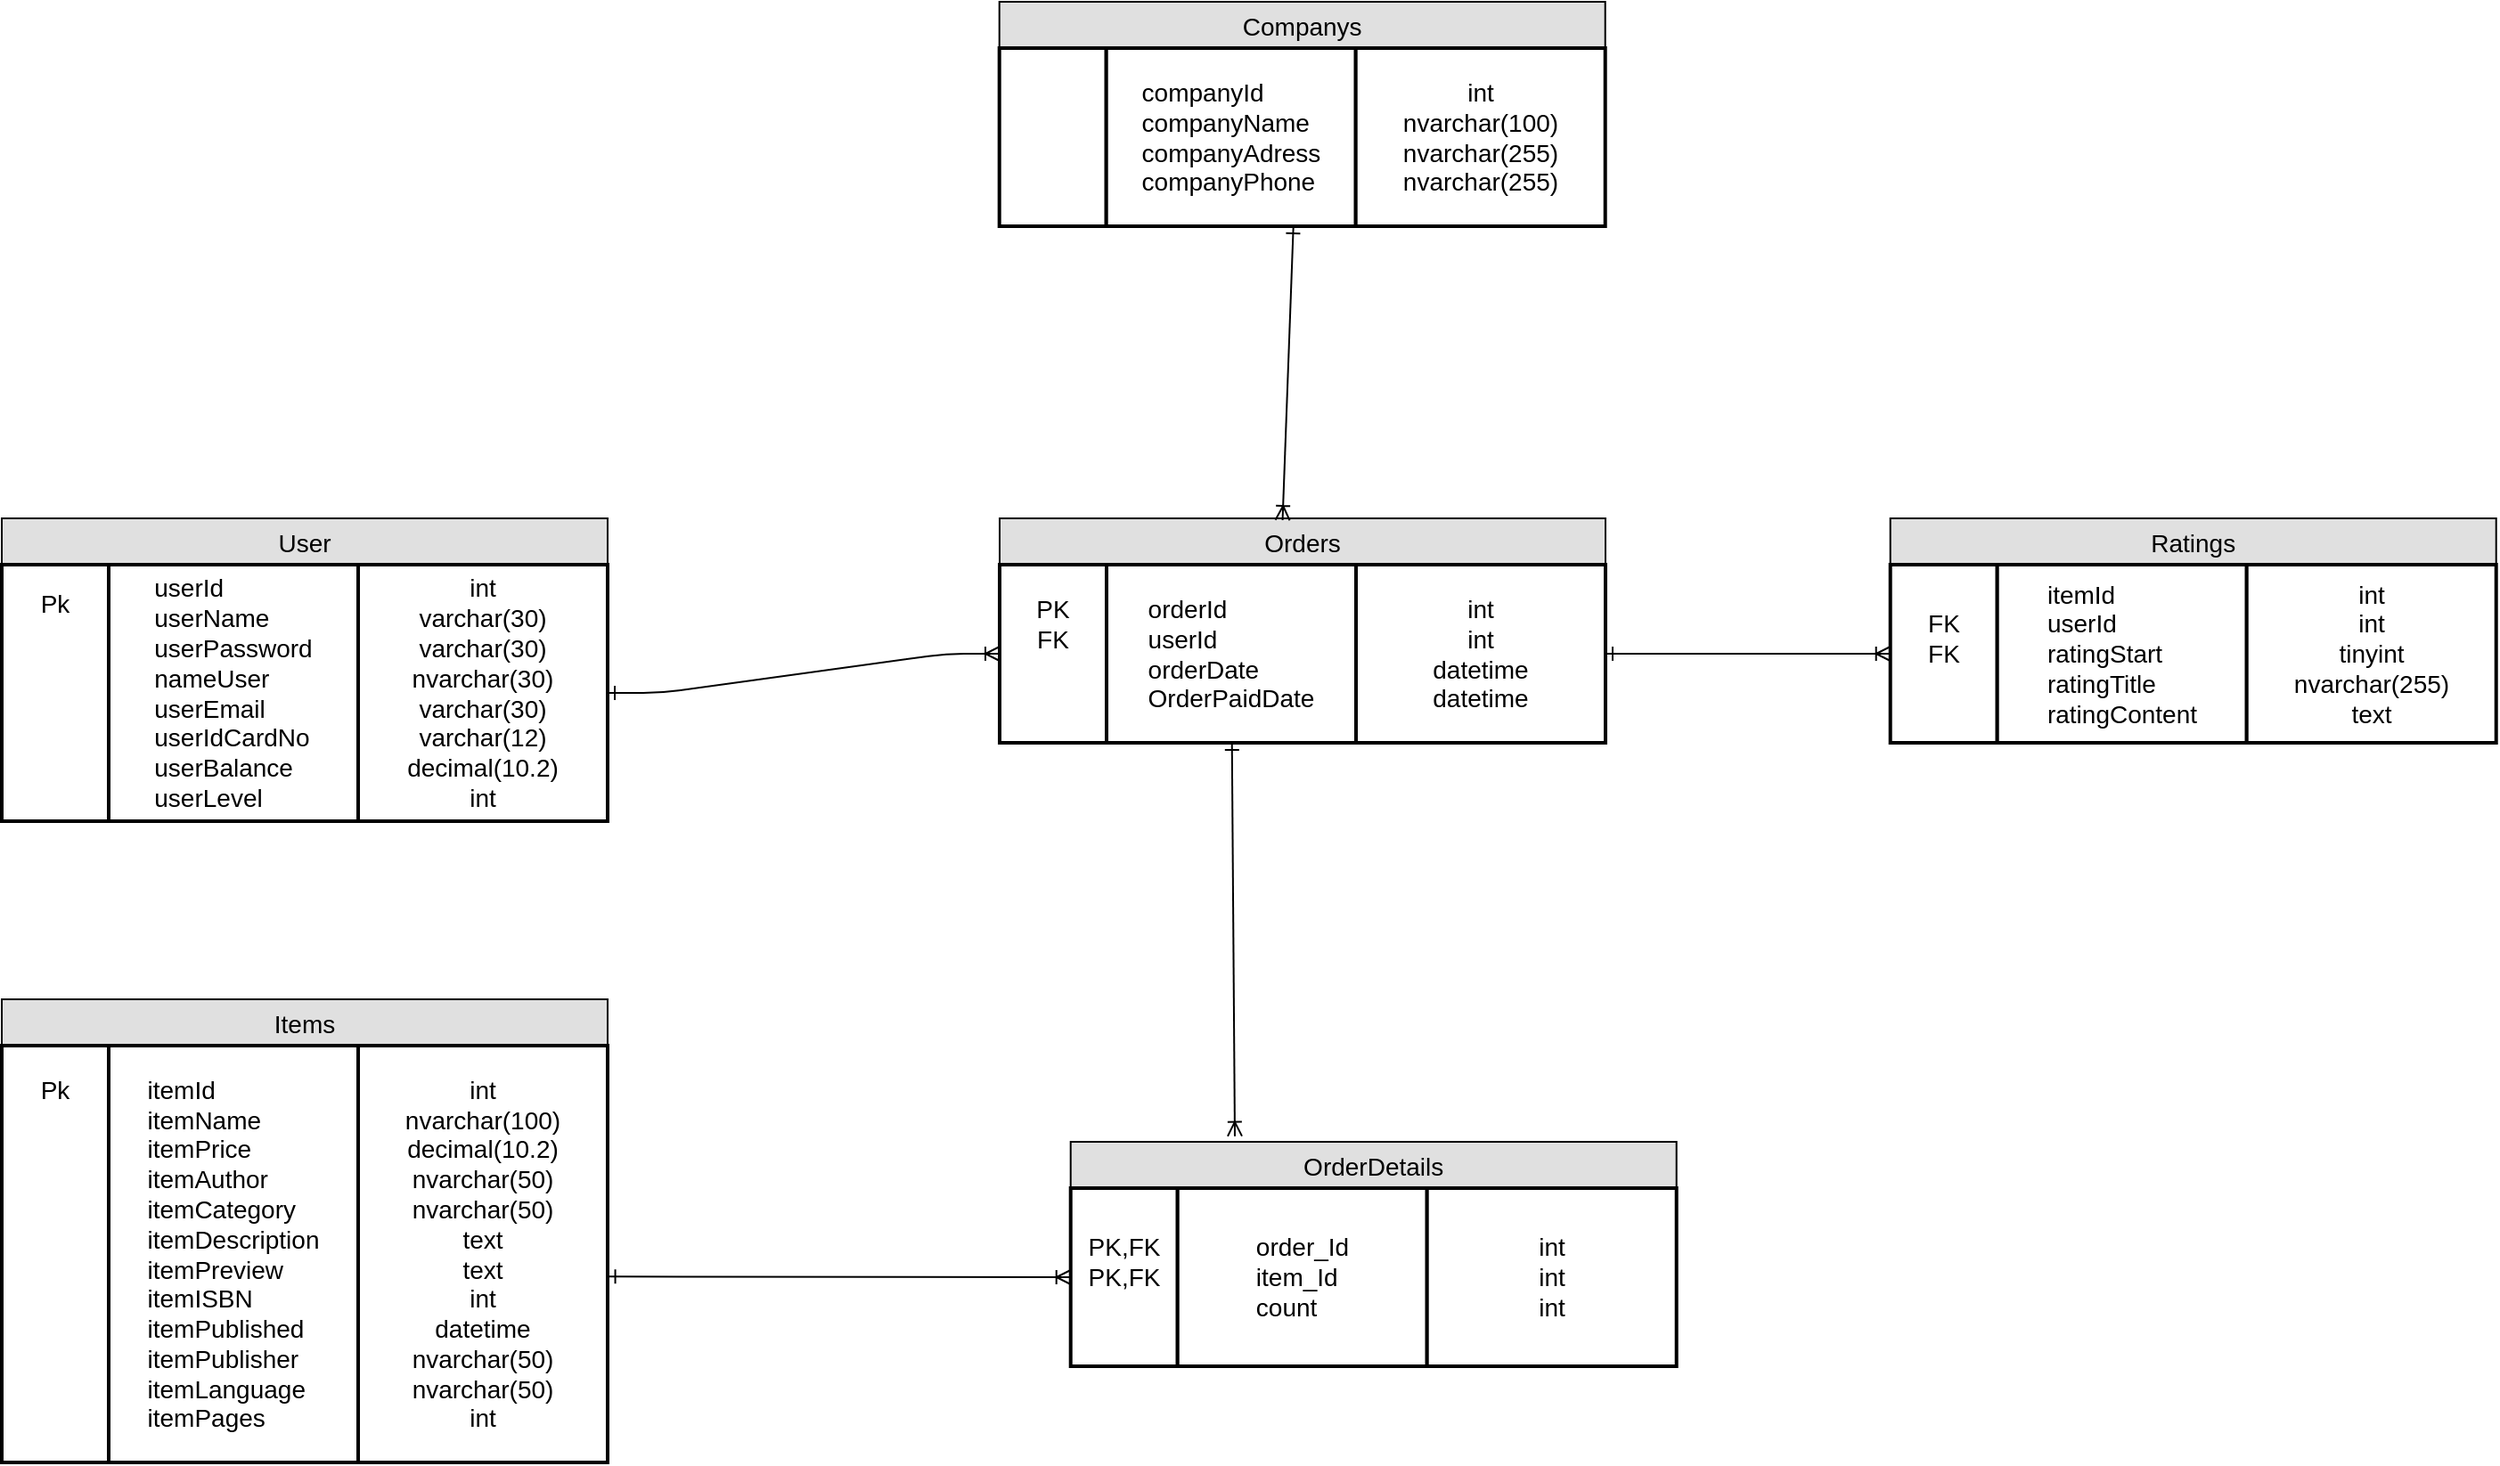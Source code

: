 <mxfile version="10.6.6" type="device"><diagram id="H6oL9b2vd_aFE2yaC4DL" name="Page-1"><mxGraphModel dx="988" dy="1701" grid="1" gridSize="10" guides="1" tooltips="1" connect="1" arrows="1" fold="1" page="1" pageScale="1" pageWidth="827" pageHeight="1169" math="0" shadow="0"><root><mxCell id="0"/><mxCell id="1" parent="0"/><mxCell id="TEdLREAjGQqQcRrzh5po-1" value="User" style="text;align=center;verticalAlign=middle;spacingLeft=4;spacingRight=4;strokeColor=#000000;fillColor=#e0e0e0;rotatable=0;points=[[0,0.5],[1,0.5]];portConstraint=eastwest;fontSize=14;" parent="1" vertex="1"><mxGeometry x="180" y="80" width="340" height="26" as="geometry"/></mxCell><mxCell id="TEdLREAjGQqQcRrzh5po-3" value="Pk&lt;br&gt;&lt;br&gt;&lt;br&gt;&lt;br&gt;&lt;br&gt;&lt;br&gt;&lt;br&gt;" style="strokeWidth=2;whiteSpace=wrap;html=1;align=center;fontSize=14;" parent="1" vertex="1"><mxGeometry x="180" y="106" width="60" height="144" as="geometry"/></mxCell><mxCell id="TEdLREAjGQqQcRrzh5po-5" value="&lt;div style=&quot;text-align: left&quot;&gt;&lt;span&gt;userId&lt;/span&gt;&lt;br&gt;&lt;/div&gt;&lt;div style=&quot;text-align: left&quot;&gt;&lt;span&gt;userName&lt;/span&gt;&lt;span&gt;&lt;br&gt;&lt;/span&gt;&lt;/div&gt;&lt;div style=&quot;text-align: left&quot;&gt;&lt;span&gt;userPassword&lt;/span&gt;&lt;span&gt;&lt;br&gt;&lt;/span&gt;&lt;/div&gt;&lt;div style=&quot;text-align: left&quot;&gt;&lt;span&gt;nameUser&lt;/span&gt;&lt;span&gt;&lt;br&gt;&lt;/span&gt;&lt;/div&gt;&lt;div style=&quot;text-align: left&quot;&gt;&lt;span&gt;userEmail&lt;/span&gt;&lt;span&gt;&lt;br&gt;&lt;/span&gt;&lt;/div&gt;&lt;div style=&quot;text-align: left&quot;&gt;&lt;span&gt;userIdCardNo&lt;/span&gt;&lt;span&gt;&lt;br&gt;&lt;/span&gt;&lt;/div&gt;&lt;div style=&quot;text-align: left&quot;&gt;&lt;span&gt;userBalance&lt;/span&gt;&lt;span&gt;&lt;br&gt;&lt;/span&gt;&lt;/div&gt;&lt;div style=&quot;text-align: left&quot;&gt;&lt;span&gt;userLevel&lt;/span&gt;&lt;span&gt;&lt;br&gt;&lt;/span&gt;&lt;/div&gt;" style="strokeWidth=2;whiteSpace=wrap;html=1;align=center;fontSize=14;" parent="1" vertex="1"><mxGeometry x="240" y="106" width="140" height="144" as="geometry"/></mxCell><mxCell id="TEdLREAjGQqQcRrzh5po-6" value="int&lt;br&gt;varchar(30)&lt;br&gt;varchar(30)&lt;br&gt;nvarchar(30)&lt;br&gt;varchar(30)&lt;br&gt;varchar(12)&lt;br&gt;decimal(10.2)&lt;br&gt;int&lt;br&gt;" style="strokeWidth=2;whiteSpace=wrap;html=1;align=center;fontSize=14;" parent="1" vertex="1"><mxGeometry x="380" y="106" width="140" height="144" as="geometry"/></mxCell><mxCell id="TEdLREAjGQqQcRrzh5po-7" value="Orders" style="text;align=center;verticalAlign=middle;spacingLeft=4;spacingRight=4;strokeColor=#000000;fillColor=#e0e0e0;rotatable=0;points=[[0,0.5],[1,0.5]];portConstraint=eastwest;fontSize=14;" parent="1" vertex="1"><mxGeometry x="740" y="80" width="340" height="26" as="geometry"/></mxCell><mxCell id="TEdLREAjGQqQcRrzh5po-8" value="&lt;br&gt;&lt;br&gt;PK&lt;br&gt;FK&lt;br&gt;&lt;br&gt;&lt;br&gt;&lt;br&gt;&lt;br&gt;" style="strokeWidth=2;whiteSpace=wrap;html=1;align=center;fontSize=14;" parent="1" vertex="1"><mxGeometry x="740" y="106" width="60" height="100" as="geometry"/></mxCell><mxCell id="TEdLREAjGQqQcRrzh5po-9" value="&lt;div style=&quot;text-align: left&quot;&gt;&lt;span&gt;&lt;br&gt;&lt;/span&gt;&lt;/div&gt;&lt;div style=&quot;text-align: left&quot;&gt;&lt;span&gt;orderId&lt;/span&gt;&lt;br&gt;&lt;/div&gt;&lt;div style=&quot;text-align: left&quot;&gt;&lt;span&gt;userId&lt;/span&gt;&lt;span&gt;&lt;br&gt;&lt;/span&gt;&lt;/div&gt;&lt;div style=&quot;text-align: left&quot;&gt;&lt;span&gt;orderDate&lt;/span&gt;&lt;span&gt;&lt;br&gt;&lt;/span&gt;&lt;/div&gt;&lt;div style=&quot;text-align: left&quot;&gt;&lt;span&gt;OrderPaidDate&lt;/span&gt;&lt;span&gt;&lt;br&gt;&lt;/span&gt;&lt;/div&gt;&lt;div style=&quot;text-align: left&quot;&gt;&lt;span&gt;&lt;br&gt;&lt;/span&gt;&lt;/div&gt;" style="strokeWidth=2;whiteSpace=wrap;html=1;align=center;fontSize=14;" parent="1" vertex="1"><mxGeometry x="800" y="106" width="140" height="100" as="geometry"/></mxCell><mxCell id="TEdLREAjGQqQcRrzh5po-10" value="int&lt;br&gt;int&lt;br&gt;datetime&lt;br&gt;datetime&lt;br&gt;" style="strokeWidth=2;whiteSpace=wrap;html=1;align=center;fontSize=14;" parent="1" vertex="1"><mxGeometry x="940" y="106" width="140" height="100" as="geometry"/></mxCell><mxCell id="TEdLREAjGQqQcRrzh5po-11" value="OrderDetails" style="text;align=center;verticalAlign=middle;spacingLeft=4;spacingRight=4;strokeColor=#000000;fillColor=#e0e0e0;rotatable=0;points=[[0,0.5],[1,0.5]];portConstraint=eastwest;fontSize=14;" parent="1" vertex="1"><mxGeometry x="779.853" y="430" width="340" height="26" as="geometry"/></mxCell><mxCell id="TEdLREAjGQqQcRrzh5po-12" value="PK,FK&lt;br&gt;PK,FK&lt;br&gt;&lt;br&gt;" style="strokeWidth=2;whiteSpace=wrap;html=1;align=center;fontSize=14;" parent="1" vertex="1"><mxGeometry x="779.853" y="456" width="60" height="100" as="geometry"/></mxCell><mxCell id="TEdLREAjGQqQcRrzh5po-13" value="&lt;div style=&quot;text-align: left&quot;&gt;&lt;span&gt;order_Id&lt;/span&gt;&lt;br&gt;&lt;/div&gt;&lt;div style=&quot;text-align: left&quot;&gt;&lt;span&gt;item_Id&lt;/span&gt;&lt;span&gt;&lt;br&gt;&lt;/span&gt;&lt;/div&gt;&lt;div style=&quot;text-align: left&quot;&gt;&lt;span&gt;count&lt;/span&gt;&lt;span&gt;&lt;br&gt;&lt;/span&gt;&lt;/div&gt;" style="strokeWidth=2;whiteSpace=wrap;html=1;align=center;fontSize=14;" parent="1" vertex="1"><mxGeometry x="839.853" y="456" width="140" height="100" as="geometry"/></mxCell><mxCell id="TEdLREAjGQqQcRrzh5po-14" value="int&lt;br&gt;int&lt;br&gt;int&lt;br&gt;" style="strokeWidth=2;whiteSpace=wrap;html=1;align=center;fontSize=14;" parent="1" vertex="1"><mxGeometry x="979.853" y="456" width="140" height="100" as="geometry"/></mxCell><mxCell id="TEdLREAjGQqQcRrzh5po-15" value="Items" style="text;align=center;verticalAlign=middle;spacingLeft=4;spacingRight=4;strokeColor=#000000;fillColor=#e0e0e0;rotatable=0;points=[[0,0.5],[1,0.5]];portConstraint=eastwest;fontSize=14;" parent="1" vertex="1"><mxGeometry x="180" y="350" width="340" height="26" as="geometry"/></mxCell><mxCell id="TEdLREAjGQqQcRrzh5po-16" value="Pk&lt;br&gt;&lt;br&gt;&lt;br&gt;&lt;br&gt;&lt;br&gt;&lt;br&gt;&lt;br&gt;&lt;br&gt;&lt;br&gt;&lt;br&gt;&lt;br&gt;&lt;br&gt;" style="strokeWidth=2;whiteSpace=wrap;html=1;align=center;fontSize=14;" parent="1" vertex="1"><mxGeometry x="180" y="376" width="60" height="234" as="geometry"/></mxCell><mxCell id="TEdLREAjGQqQcRrzh5po-17" value="&lt;div style=&quot;text-align: left&quot;&gt;&lt;span&gt;itemId&lt;/span&gt;&lt;br&gt;&lt;/div&gt;&lt;div style=&quot;text-align: left&quot;&gt;&lt;span&gt;itemName&lt;/span&gt;&lt;span&gt;&lt;br&gt;&lt;/span&gt;&lt;/div&gt;&lt;div style=&quot;text-align: left&quot;&gt;&lt;span&gt;itemPrice&lt;/span&gt;&lt;span&gt;&lt;br&gt;&lt;/span&gt;&lt;/div&gt;&lt;div style=&quot;text-align: left&quot;&gt;&lt;span&gt;itemAuthor&lt;/span&gt;&lt;span&gt;&lt;br&gt;&lt;/span&gt;&lt;/div&gt;&lt;div style=&quot;text-align: left&quot;&gt;&lt;span&gt;itemCategory&lt;/span&gt;&lt;span&gt;&lt;br&gt;&lt;/span&gt;&lt;/div&gt;&lt;div style=&quot;text-align: left&quot;&gt;&lt;span&gt;itemDescription&lt;/span&gt;&lt;span&gt;&lt;br&gt;&lt;/span&gt;&lt;/div&gt;&lt;div style=&quot;text-align: left&quot;&gt;&lt;span&gt;itemPreview&lt;/span&gt;&lt;span&gt;&lt;br&gt;&lt;/span&gt;&lt;/div&gt;&lt;div style=&quot;text-align: left&quot;&gt;&lt;span&gt;itemISBN&lt;/span&gt;&lt;span&gt;&lt;br&gt;&lt;/span&gt;&lt;/div&gt;&lt;div style=&quot;text-align: left&quot;&gt;&lt;span&gt;itemPublished&lt;/span&gt;&lt;span&gt;&lt;br&gt;&lt;/span&gt;&lt;/div&gt;&lt;div style=&quot;text-align: left&quot;&gt;&lt;span&gt;itemPublisher&lt;/span&gt;&lt;span&gt;&lt;br&gt;&lt;/span&gt;&lt;/div&gt;&lt;div style=&quot;text-align: left&quot;&gt;&lt;span&gt;itemLanguage&lt;/span&gt;&lt;span&gt;&lt;br&gt;&lt;/span&gt;&lt;/div&gt;&lt;div style=&quot;text-align: left&quot;&gt;&lt;span&gt;itemPages&lt;/span&gt;&lt;span&gt;&lt;br&gt;&lt;/span&gt;&lt;/div&gt;" style="strokeWidth=2;whiteSpace=wrap;html=1;align=center;fontSize=14;" parent="1" vertex="1"><mxGeometry x="240" y="376" width="140" height="234" as="geometry"/></mxCell><mxCell id="TEdLREAjGQqQcRrzh5po-18" value="&lt;br&gt;int&lt;br&gt;nvarchar(100)&lt;br&gt;decimal(10.2)&lt;br&gt;nvarchar(50)&lt;br&gt;nvarchar(50)&lt;br&gt;text&lt;br&gt;text&lt;br&gt;int&lt;br&gt;datetime&lt;br&gt;nvarchar(50)&lt;br&gt;nvarchar(50)&lt;br&gt;int&lt;br&gt;&lt;br&gt;" style="strokeWidth=2;whiteSpace=wrap;html=1;align=center;fontSize=14;" parent="1" vertex="1"><mxGeometry x="380" y="376" width="140" height="234" as="geometry"/></mxCell><mxCell id="TEdLREAjGQqQcRrzh5po-23" value="" style="edgeStyle=entityRelationEdgeStyle;fontSize=12;html=1;endArrow=ERoneToMany;exitX=1;exitY=0.5;exitDx=0;exitDy=0;entryX=0;entryY=0.5;entryDx=0;entryDy=0;startArrow=ERone;startFill=0;" parent="1" source="TEdLREAjGQqQcRrzh5po-6" target="TEdLREAjGQqQcRrzh5po-8" edge="1"><mxGeometry width="100" height="100" relative="1" as="geometry"><mxPoint x="560" y="240" as="sourcePoint"/><mxPoint x="660" y="140" as="targetPoint"/></mxGeometry></mxCell><mxCell id="TEdLREAjGQqQcRrzh5po-27" value="" style="fontSize=12;html=1;endArrow=ERoneToMany;endFill=0;startArrow=ERone;startFill=0;entryX=0;entryY=0.5;entryDx=0;entryDy=0;exitX=1.002;exitY=0.554;exitDx=0;exitDy=0;exitPerimeter=0;" parent="1" source="TEdLREAjGQqQcRrzh5po-18" target="TEdLREAjGQqQcRrzh5po-12" edge="1"><mxGeometry width="100" height="100" relative="1" as="geometry"><mxPoint x="630" y="430" as="sourcePoint"/><mxPoint x="660" y="420" as="targetPoint"/></mxGeometry></mxCell><mxCell id="TEdLREAjGQqQcRrzh5po-30" value="" style="fontSize=12;html=1;endArrow=ERoneToMany;startArrow=ERone;startFill=0;entryX=0.271;entryY=-0.122;entryDx=0;entryDy=0;entryPerimeter=0;" parent="1" source="TEdLREAjGQqQcRrzh5po-9" target="TEdLREAjGQqQcRrzh5po-11" edge="1"><mxGeometry width="100" height="100" relative="1" as="geometry"><mxPoint x="939" y="220" as="sourcePoint"/><mxPoint x="940" y="420" as="targetPoint"/></mxGeometry></mxCell><mxCell id="tJk9xKTc-nbAkoPA7oIq-1" value="Ratings" style="text;align=center;verticalAlign=middle;spacingLeft=4;spacingRight=4;strokeColor=#000000;fillColor=#e0e0e0;rotatable=0;points=[[0,0.5],[1,0.5]];portConstraint=eastwest;fontSize=14;" vertex="1" parent="1"><mxGeometry x="1239.853" y="80" width="340" height="26" as="geometry"/></mxCell><mxCell id="tJk9xKTc-nbAkoPA7oIq-2" value="FK&lt;br&gt;FK&lt;br&gt;&lt;br&gt;" style="strokeWidth=2;whiteSpace=wrap;html=1;align=center;fontSize=14;" vertex="1" parent="1"><mxGeometry x="1239.853" y="106" width="60" height="100" as="geometry"/></mxCell><mxCell id="tJk9xKTc-nbAkoPA7oIq-3" value="&lt;div style=&quot;text-align: left&quot;&gt;&lt;span&gt;itemId&lt;/span&gt;&lt;br&gt;&lt;/div&gt;&lt;div style=&quot;text-align: left&quot;&gt;&lt;span&gt;userId&lt;/span&gt;&lt;span&gt;&lt;br&gt;&lt;/span&gt;&lt;/div&gt;&lt;div style=&quot;text-align: left&quot;&gt;&lt;span&gt;ratingStart&lt;/span&gt;&lt;span&gt;&lt;br&gt;&lt;/span&gt;&lt;/div&gt;&lt;div style=&quot;text-align: left&quot;&gt;&lt;span&gt;ratingTitle&lt;/span&gt;&lt;span&gt;&lt;br&gt;&lt;/span&gt;&lt;/div&gt;&lt;div style=&quot;text-align: left&quot;&gt;&lt;span&gt;ratingContent&lt;/span&gt;&lt;span&gt;&lt;br&gt;&lt;/span&gt;&lt;/div&gt;" style="strokeWidth=2;whiteSpace=wrap;html=1;align=center;fontSize=14;" vertex="1" parent="1"><mxGeometry x="1299.853" y="106" width="140" height="100" as="geometry"/></mxCell><mxCell id="tJk9xKTc-nbAkoPA7oIq-4" value="int&lt;br&gt;int&lt;br&gt;tinyint&lt;br&gt;nvarchar(255)&lt;br&gt;text&lt;br&gt;" style="strokeWidth=2;whiteSpace=wrap;html=1;align=center;fontSize=14;" vertex="1" parent="1"><mxGeometry x="1439.853" y="106" width="140" height="100" as="geometry"/></mxCell><mxCell id="tJk9xKTc-nbAkoPA7oIq-5" value="" style="fontSize=12;html=1;endArrow=ERoneToMany;startArrow=ERone;startFill=0;entryX=0;entryY=0.5;entryDx=0;entryDy=0;exitX=1;exitY=0.5;exitDx=0;exitDy=0;" edge="1" parent="1" source="TEdLREAjGQqQcRrzh5po-10" target="tJk9xKTc-nbAkoPA7oIq-2"><mxGeometry width="100" height="100" relative="1" as="geometry"><mxPoint x="880.264" y="216" as="sourcePoint"/><mxPoint x="881.429" y="436.857" as="targetPoint"/></mxGeometry></mxCell><mxCell id="tJk9xKTc-nbAkoPA7oIq-6" value="Companys" style="text;align=center;verticalAlign=middle;spacingLeft=4;spacingRight=4;strokeColor=#000000;fillColor=#e0e0e0;rotatable=0;points=[[0,0.5],[1,0.5]];portConstraint=eastwest;fontSize=14;" vertex="1" parent="1"><mxGeometry x="739.853" y="-210" width="340" height="26" as="geometry"/></mxCell><mxCell id="tJk9xKTc-nbAkoPA7oIq-7" value="" style="strokeWidth=2;whiteSpace=wrap;html=1;align=center;fontSize=14;" vertex="1" parent="1"><mxGeometry x="739.853" y="-184" width="60" height="100" as="geometry"/></mxCell><mxCell id="tJk9xKTc-nbAkoPA7oIq-8" value="&lt;div style=&quot;text-align: left&quot;&gt;&lt;span&gt;companyId&lt;/span&gt;&lt;br&gt;&lt;/div&gt;&lt;div style=&quot;text-align: left&quot;&gt;&lt;span&gt;companyName&lt;/span&gt;&lt;span&gt;&lt;br&gt;&lt;/span&gt;&lt;/div&gt;&lt;div style=&quot;text-align: left&quot;&gt;&lt;span&gt;companyAdress&lt;/span&gt;&lt;span&gt;&lt;br&gt;&lt;/span&gt;&lt;/div&gt;&lt;div style=&quot;text-align: left&quot;&gt;&lt;span&gt;companyPhone&lt;/span&gt;&lt;span&gt;&lt;br&gt;&lt;/span&gt;&lt;/div&gt;" style="strokeWidth=2;whiteSpace=wrap;html=1;align=center;fontSize=14;" vertex="1" parent="1"><mxGeometry x="799.853" y="-184" width="140" height="100" as="geometry"/></mxCell><mxCell id="tJk9xKTc-nbAkoPA7oIq-9" value="int&lt;br&gt;nvarchar(100)&lt;br&gt;nvarchar(255)&lt;br&gt;nvarchar(255)&lt;br&gt;" style="strokeWidth=2;whiteSpace=wrap;html=1;align=center;fontSize=14;" vertex="1" parent="1"><mxGeometry x="939.853" y="-184" width="140" height="100" as="geometry"/></mxCell><mxCell id="tJk9xKTc-nbAkoPA7oIq-10" value="" style="fontSize=12;html=1;endArrow=ERoneToMany;startArrow=ERone;startFill=0;entryX=0.467;entryY=0.038;entryDx=0;entryDy=0;exitX=0.75;exitY=1;exitDx=0;exitDy=0;entryPerimeter=0;" edge="1" parent="1" source="tJk9xKTc-nbAkoPA7oIq-8" target="TEdLREAjGQqQcRrzh5po-7"><mxGeometry width="100" height="100" relative="1" as="geometry"><mxPoint x="1090" y="166.429" as="sourcePoint"/><mxPoint x="1250" y="166.429" as="targetPoint"/></mxGeometry></mxCell></root></mxGraphModel></diagram></mxfile>